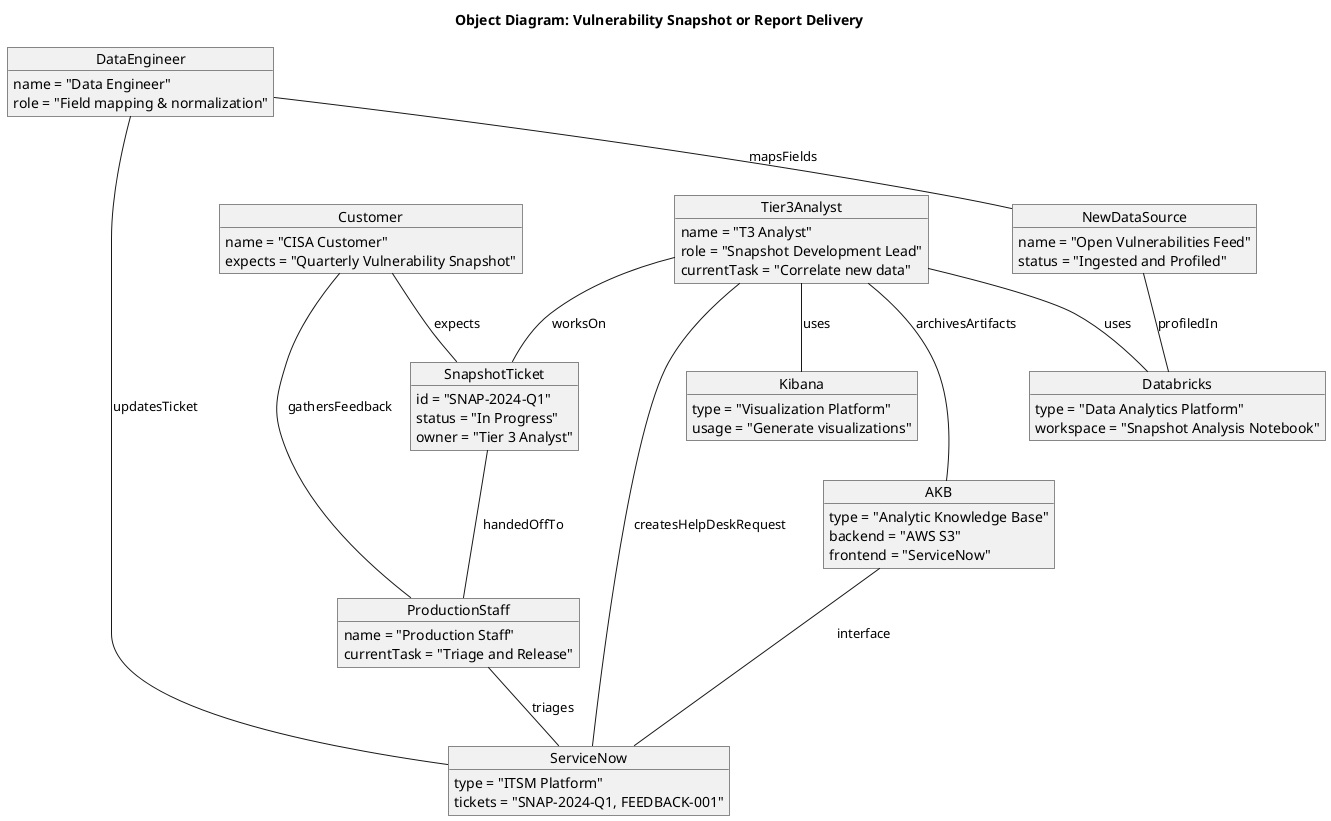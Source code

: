 @startuml
	title Object Diagram: Vulnerability Snapshot or Report Delivery
	
	object Customer {
	  name = "CISA Customer"
	  expects = "Quarterly Vulnerability Snapshot"
	}
	
	object SnapshotTicket {
	  id = "SNAP-2024-Q1"
	  status = "In Progress"
	  owner = "Tier 3 Analyst"
	}
	
	object Tier3Analyst {
	  name = "T3 Analyst"
	  role = "Snapshot Development Lead"
	  currentTask = "Correlate new data"
	}
	
	object DataEngineer {
	  name = "Data Engineer"
	  role = "Field mapping & normalization"
	}
	
	object ProductionStaff {
	  name = "Production Staff"
	  currentTask = "Triage and Release"
	}
	
	object ServiceNow {
	  type = "ITSM Platform"
	  tickets = "SNAP-2024-Q1, FEEDBACK-001"
	}
	
	object Databricks {
	  type = "Data Analytics Platform"
	  workspace = "Snapshot Analysis Notebook"
	}
	
	object Kibana {
	  type = "Visualization Platform"
	  usage = "Generate visualizations"
	}
	
	object NewDataSource {
	  name = "Open Vulnerabilities Feed"
	  status = "Ingested and Profiled"
	}
	
	object AKB {
	  type = "Analytic Knowledge Base"
	  backend = "AWS S3"
	  frontend = "ServiceNow"
	}
	
	' Relationships
	Customer -- SnapshotTicket : expects
	Tier3Analyst -- SnapshotTicket : worksOn
	Tier3Analyst -- Databricks : uses
	Tier3Analyst -- Kibana : uses
	Tier3Analyst -- AKB : archivesArtifacts
	Tier3Analyst -- ServiceNow : createsHelpDeskRequest
	DataEngineer -- NewDataSource : mapsFields
	DataEngineer -- ServiceNow : updatesTicket
	NewDataSource -- Databricks : profiledIn
	SnapshotTicket -- ProductionStaff : handedOffTo
	ProductionStaff -- ServiceNow : triages
	ProductionStaff -- Customer : gathersFeedback
	AKB -- ServiceNow : interface

@enduml
